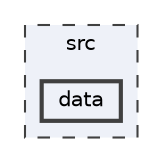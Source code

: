 digraph "src/data"
{
 // LATEX_PDF_SIZE
  bgcolor="transparent";
  edge [fontname=Helvetica,fontsize=10,labelfontname=Helvetica,labelfontsize=10];
  node [fontname=Helvetica,fontsize=10,shape=box,height=0.2,width=0.4];
  compound=true
  subgraph clusterdir_68267d1309a1af8e8297ef4c3efbcdba {
    graph [ bgcolor="#eef1f8", pencolor="grey25", label="src", fontname=Helvetica,fontsize=10 style="filled,dashed", URL="dir_68267d1309a1af8e8297ef4c3efbcdba.html",tooltip=""]
  dir_c1be8d27e7f84178e95f152701110b19 [label="data", fillcolor="#eef1f8", color="grey25", style="filled,bold", URL="dir_c1be8d27e7f84178e95f152701110b19.html",tooltip=""];
  }
}
